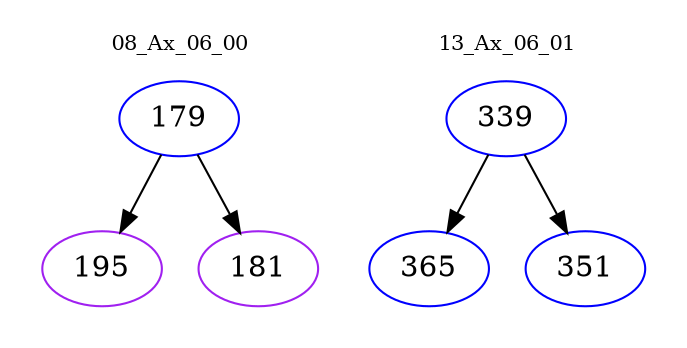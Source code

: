 digraph{
subgraph cluster_0 {
color = white
label = "08_Ax_06_00";
fontsize=10;
T0_179 [label="179", color="blue"]
T0_179 -> T0_195 [color="black"]
T0_195 [label="195", color="purple"]
T0_179 -> T0_181 [color="black"]
T0_181 [label="181", color="purple"]
}
subgraph cluster_1 {
color = white
label = "13_Ax_06_01";
fontsize=10;
T1_339 [label="339", color="blue"]
T1_339 -> T1_365 [color="black"]
T1_365 [label="365", color="blue"]
T1_339 -> T1_351 [color="black"]
T1_351 [label="351", color="blue"]
}
}
